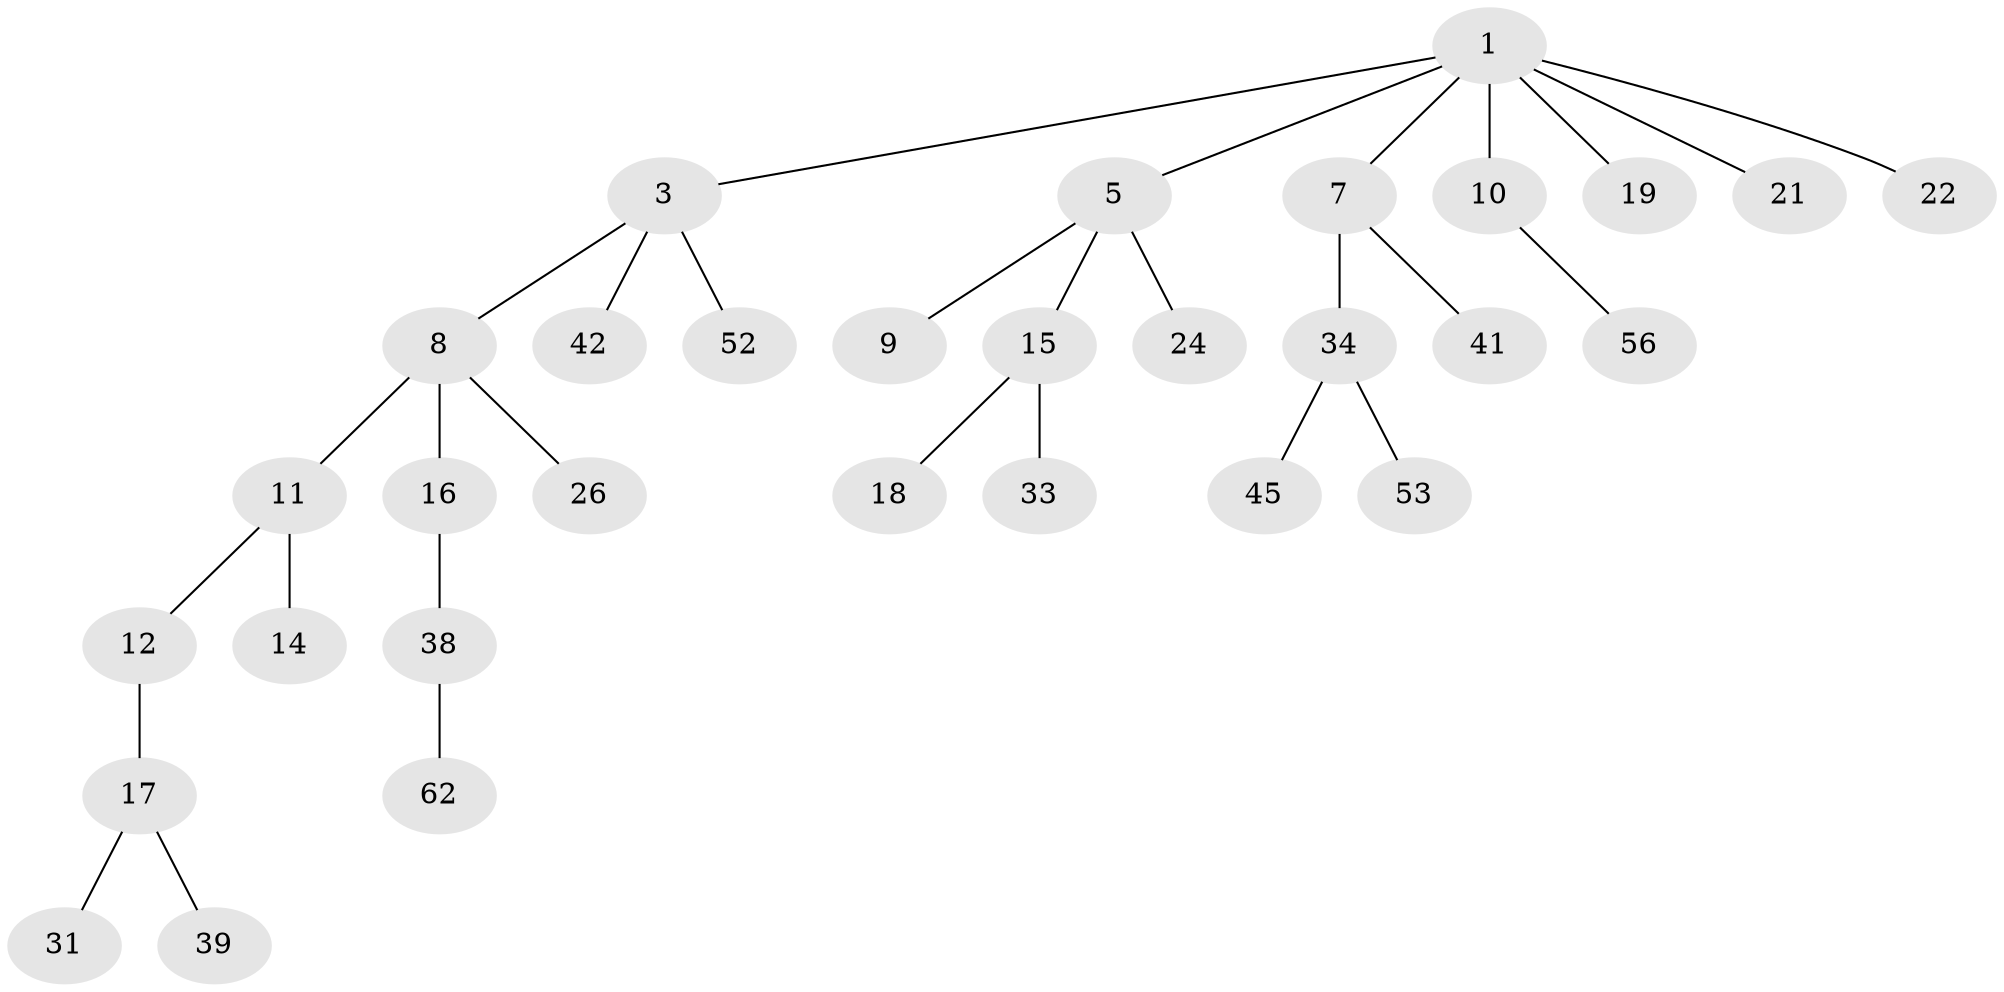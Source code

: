 // original degree distribution, {4: 0.09523809523809523, 5: 0.031746031746031744, 3: 0.14285714285714285, 2: 0.2698412698412698, 1: 0.4603174603174603}
// Generated by graph-tools (version 1.1) at 2025/15/03/09/25 04:15:30]
// undirected, 31 vertices, 30 edges
graph export_dot {
graph [start="1"]
  node [color=gray90,style=filled];
  1 [super="+2"];
  3 [super="+4"];
  5 [super="+6"];
  7 [super="+27+30"];
  8 [super="+35"];
  9 [super="+47+40"];
  10;
  11 [super="+32"];
  12 [super="+13+20"];
  14;
  15 [super="+23"];
  16 [super="+28"];
  17 [super="+25"];
  18;
  19 [super="+51"];
  21 [super="+54"];
  22;
  24;
  26;
  31;
  33 [super="+37"];
  34;
  38 [super="+50+57"];
  39 [super="+46"];
  41 [super="+63"];
  42;
  45 [super="+58"];
  52;
  53;
  56;
  62;
  1 -- 7;
  1 -- 19;
  1 -- 21;
  1 -- 3;
  1 -- 5;
  1 -- 22;
  1 -- 10;
  3 -- 8;
  3 -- 42;
  3 -- 52;
  5 -- 9;
  5 -- 24;
  5 -- 15;
  7 -- 41;
  7 -- 34;
  8 -- 11;
  8 -- 16;
  8 -- 26;
  10 -- 56;
  11 -- 12;
  11 -- 14;
  12 -- 17;
  15 -- 18;
  15 -- 33;
  16 -- 38;
  17 -- 39;
  17 -- 31;
  34 -- 45;
  34 -- 53;
  38 -- 62;
}
